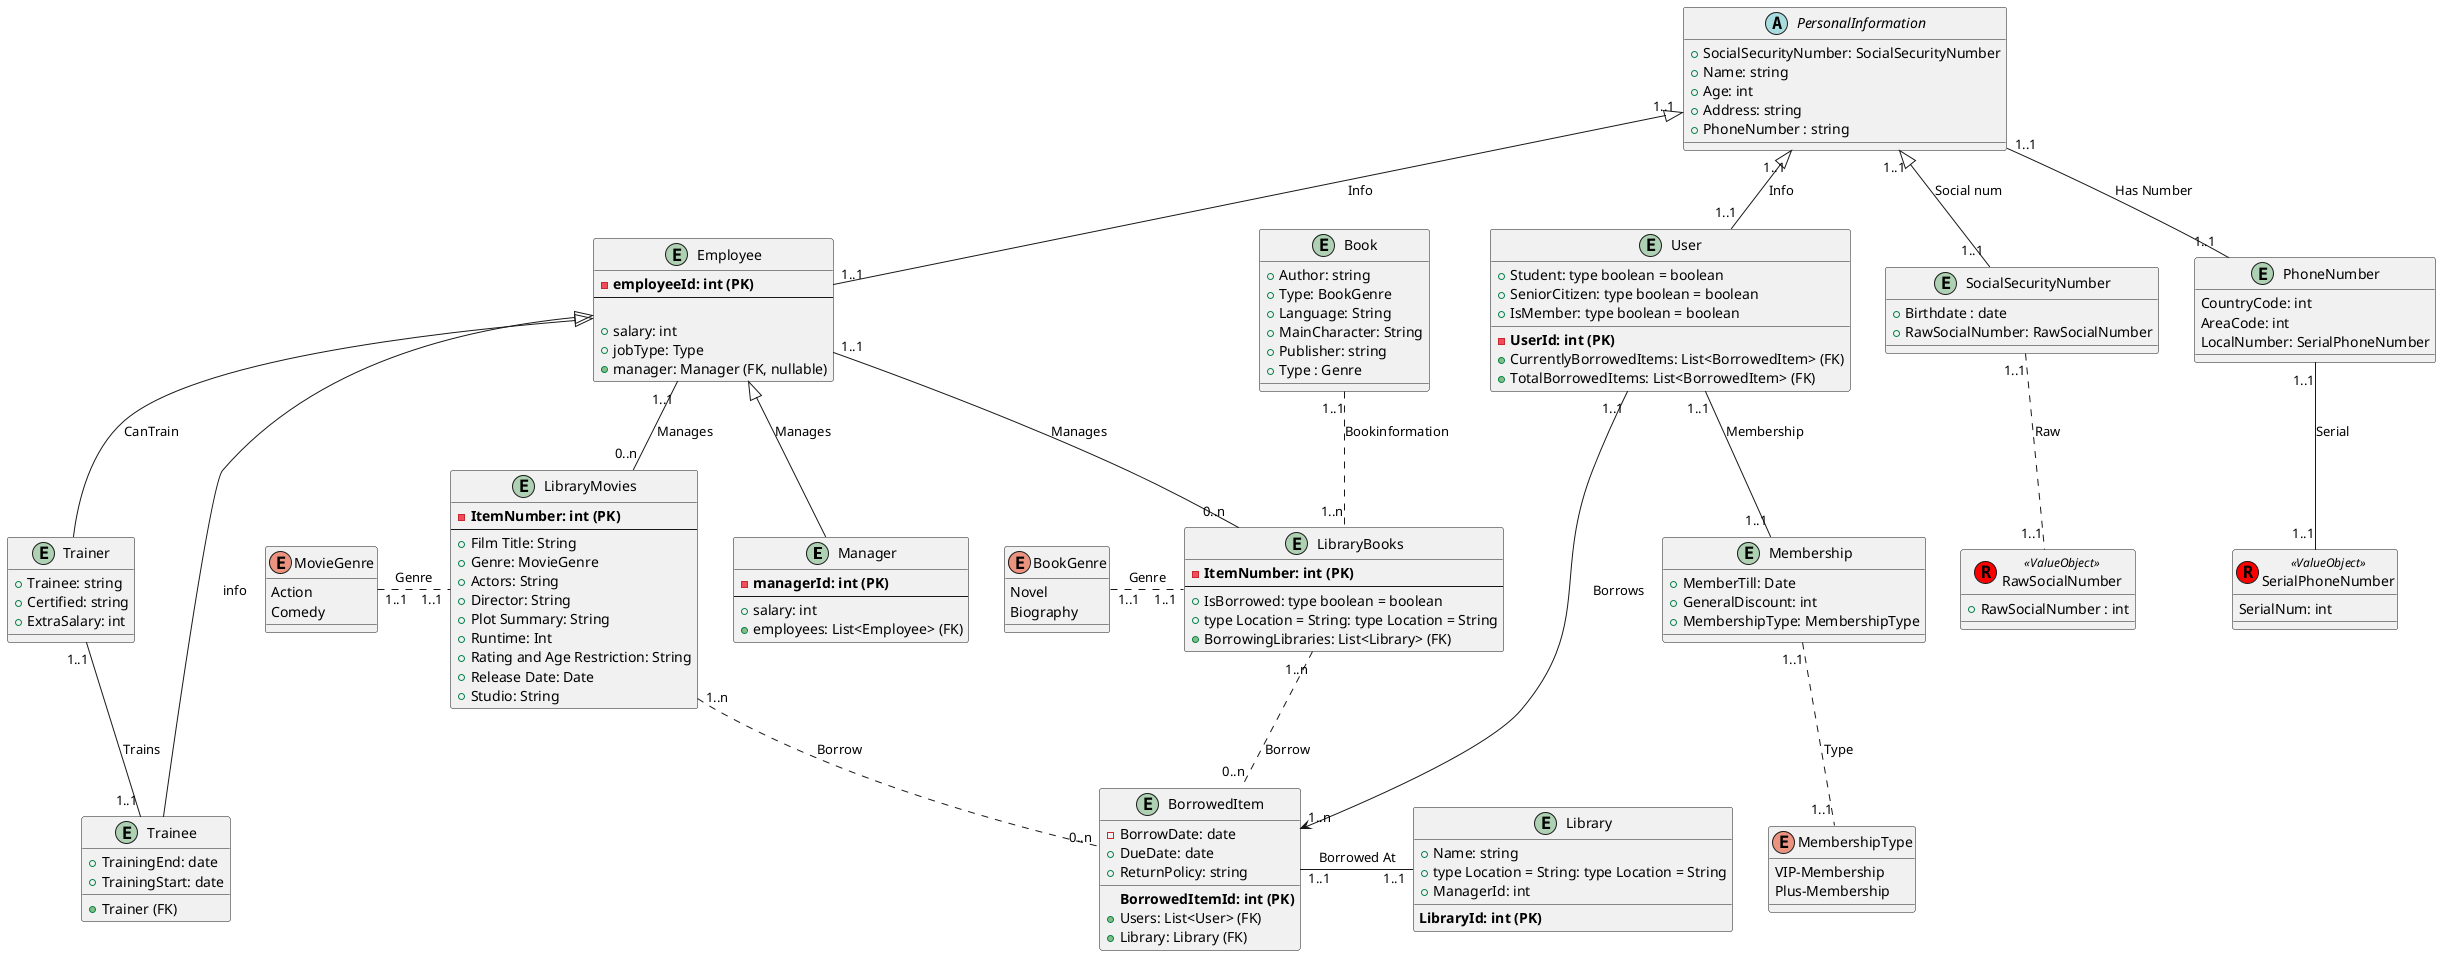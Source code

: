 @startuml Boaks

!define List(T) type List<T> = List<T>
!define Location type Location = String
!define boolean type boolean = boolean
!define Enum type Enum = String


entity Manager {
   -  **managerId: int (PK)**
  --
  + salary: int
  + employees: List<Employee> (FK)
}

entity Employee {
   -  **employeeId: int (PK)**
  --

  + salary: int
  + jobType: Type
  + manager: Manager (FK, nullable)
}

entity Trainer {
  + Trainee: string
  + Certified: string
  + ExtraSalary: int
}

entity Trainee {
  + Trainer (FK)
  + TrainingEnd: date
  + TrainingStart: date
}

entity LibraryBooks {
    -  **ItemNumber: int (PK)**
  --
   + IsBorrowed: boolean
    + Location: Location
  + BorrowingLibraries: List<Library> (FK)
}

entity LibraryMovies {
   -  **ItemNumber: int (PK)**
  --
  + Film Title: String
  + Genre: MovieGenre
  + Actors: String
  + Director: String
  + Plot Summary: String
  + Runtime: Int
  + Rating and Age Restriction: String
  + Release Date: Date
  + Studio: String
}

enum MovieGenre
{
    Action
    Comedy
    'Drama     '
    'Horror    '
    'ScienceFiction
    'Fantasy   '
    'Romance   '
    'Thriller  '
    'Adventure '
    'Mystery   '
    'Animation '
    'Documentary
    'Crime     '
    'Family    '
    'Music     '
    'Western   '
    'War       '
    'History   '
    'Biography '
    'Sport     '
    'Superhero '
    'Musical   '
}


enum BookGenre {
  Novel
  Biography
'  Thriller
'  Science Fiction
'  Fantasy
'  Mystery
'  Romance
'  Horror
'  Non-fiction
'  Self-Help
'  Poetry
'  Drama
'  Children's Book
'  Young Adult
'  Short Story
'  Essay
'  Science
'  Graphic Novel
'  Classic Literature
'  Historical Fiction

}

abstract class PersonalInformation {
+ SocialSecurityNumber: SocialSecurityNumber
+ Name: string
  + Age: int
  + Address: string
  + PhoneNumber : string

}

entity SocialSecurityNumber {
  + Birthdate : date
  + RawSocialNumber: RawSocialNumber
}

class RawSocialNumber <<(R, #FF0000) ValueObject >>{
  + RawSocialNumber : int

}



entity User {
  -  **UserId: int (PK)**
  + Student: boolean
  + SeniorCitizen: boolean
  + CurrentlyBorrowedItems: List<BorrowedItem> (FK)
  + TotalBorrowedItems: List<BorrowedItem> (FK)
  + IsMember: boolean
}

entity PhoneNumber{
  CountryCode: int
  AreaCode: int
  LocalNumber: SerialPhoneNumber
}

class SerialPhoneNumber <<(R, #FF0000) ValueObject >>{
  SerialNum: int
}

entity Membership {
  + MemberTill: Date 
  + GeneralDiscount: int
  + MembershipType: MembershipType

}

entity Book{
+ Author: string
  + Type: BookGenre
  + Language: String
  + MainCharacter: String
  + Publisher: string
  + Type : Genre

}


enum MembershipType {
  VIP-Membership
  Plus-Membership

}

entity BorrowedItem {
   **BorrowedItemId: int (PK)**
  + Users: List<User> (FK)
  + Library: Library (FK)
  - BorrowDate: date
  + DueDate: date
  + ReturnPolicy: string
}


entity Library {
   **LibraryId: int (PK)**
  + Name: string
  + Location: Location
  + ManagerId: int
}

Employee  <|--  Manager : "Manages"
Employee  <|-- Trainee : "info"
Employee  <|--  Trainer : "CanTrain"
Employee "1..1" -- "0..n" LibraryMovies : "Manages"
Employee  "1..1"-- "0..n" LibraryBooks : "Manages"
User "1..1" --> "1..n" BorrowedItem : "Borrows"
Trainer "1..1" -- "1..1" Trainee: "Trains"
BorrowedItem "1..1" -right- "1..1" Library: "Borrowed At"
LibraryBooks "1..1" .left. "1..1" BookGenre: "Genre"
LibraryMovies "1..1" .left. "1..1" MovieGenre: "Genre"
User "1..1"  -- "1..1" Membership: "Membership"
Membership "1..1" .. "1..1" MembershipType: "Type"
PersonalInformation "1..1" -- "1..1" PhoneNumber: "Has Number"
PhoneNumber "1..1" -- "1..1" SerialPhoneNumber: "Serial"
LibraryBooks "1..n" .. "0..n" BorrowedItem: "Borrow"
LibraryMovies "1..n" .. "0..n" BorrowedItem: "Borrow"
LibraryBooks "1..n" .Up. "1..1" Book: "Bookinformation"
PersonalInformation "1..1" <|-- "1..1" User: "Info"
PersonalInformation "1..1" <|-- "1..1" Employee: "Info"
PersonalInformation "1..1" <|-- "1..1" SocialSecurityNumber: "Social num"
SocialSecurityNumber "1..1" .. "1..1" RawSocialNumber: "Raw"

@enduml
